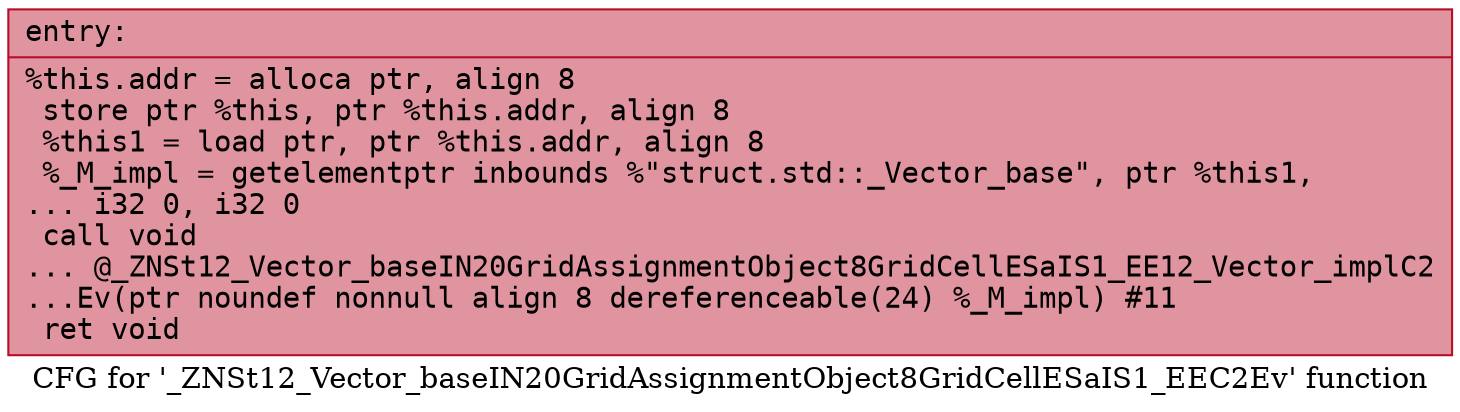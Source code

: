 digraph "CFG for '_ZNSt12_Vector_baseIN20GridAssignmentObject8GridCellESaIS1_EEC2Ev' function" {
	label="CFG for '_ZNSt12_Vector_baseIN20GridAssignmentObject8GridCellESaIS1_EEC2Ev' function";

	Node0x5646193cee90 [shape=record,color="#b70d28ff", style=filled, fillcolor="#b70d2870" fontname="Courier",label="{entry:\l|  %this.addr = alloca ptr, align 8\l  store ptr %this, ptr %this.addr, align 8\l  %this1 = load ptr, ptr %this.addr, align 8\l  %_M_impl = getelementptr inbounds %\"struct.std::_Vector_base\", ptr %this1,\l... i32 0, i32 0\l  call void\l... @_ZNSt12_Vector_baseIN20GridAssignmentObject8GridCellESaIS1_EE12_Vector_implC2\l...Ev(ptr noundef nonnull align 8 dereferenceable(24) %_M_impl) #11\l  ret void\l}"];
}
